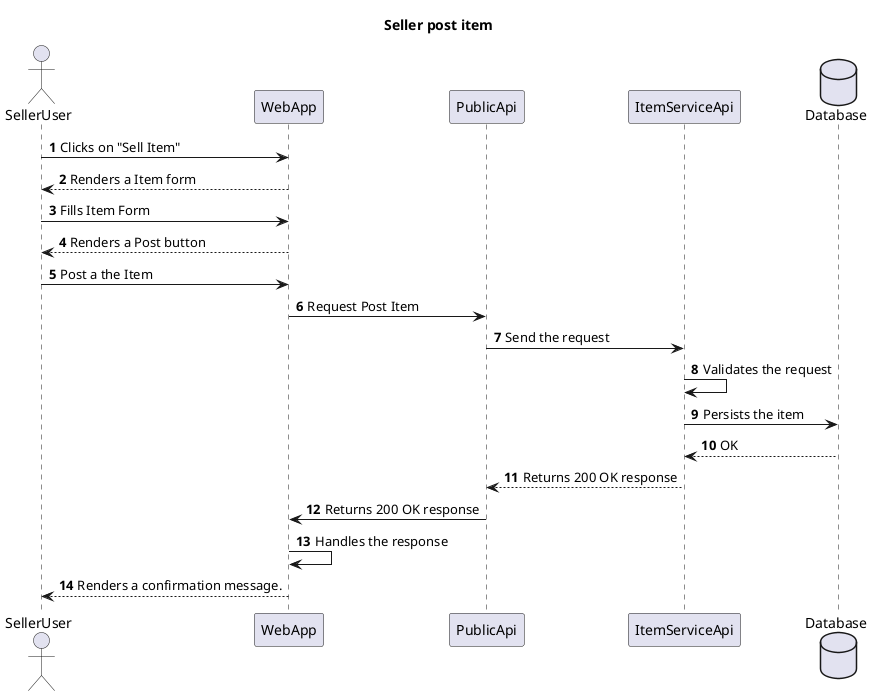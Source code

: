 @startuml
title Seller post item

autonumber

actor SellerUser
participant WebApp
participant PublicApi
participant ItemServiceApi
database Database

SellerUser -> WebApp : Clicks on "Sell Item"
WebApp --> SellerUser: Renders a Item form

SellerUser -> WebApp: Fills Item Form
WebApp --> SellerUser: Renders a Post button

SellerUser -> WebApp: Post a the Item
WebApp -> PublicApi: Request Post Item
PublicApi -> ItemServiceApi: Send the request
ItemServiceApi -> ItemServiceApi: Validates the request
ItemServiceApi -> Database : Persists the item
Database --> ItemServiceApi: OK
ItemServiceApi --> PublicApi: Returns 200 OK response
PublicApi -> WebApp:  Returns 200 OK response
WebApp -> WebApp: Handles the response
WebApp --> SellerUser: Renders a confirmation message.

@enduml

